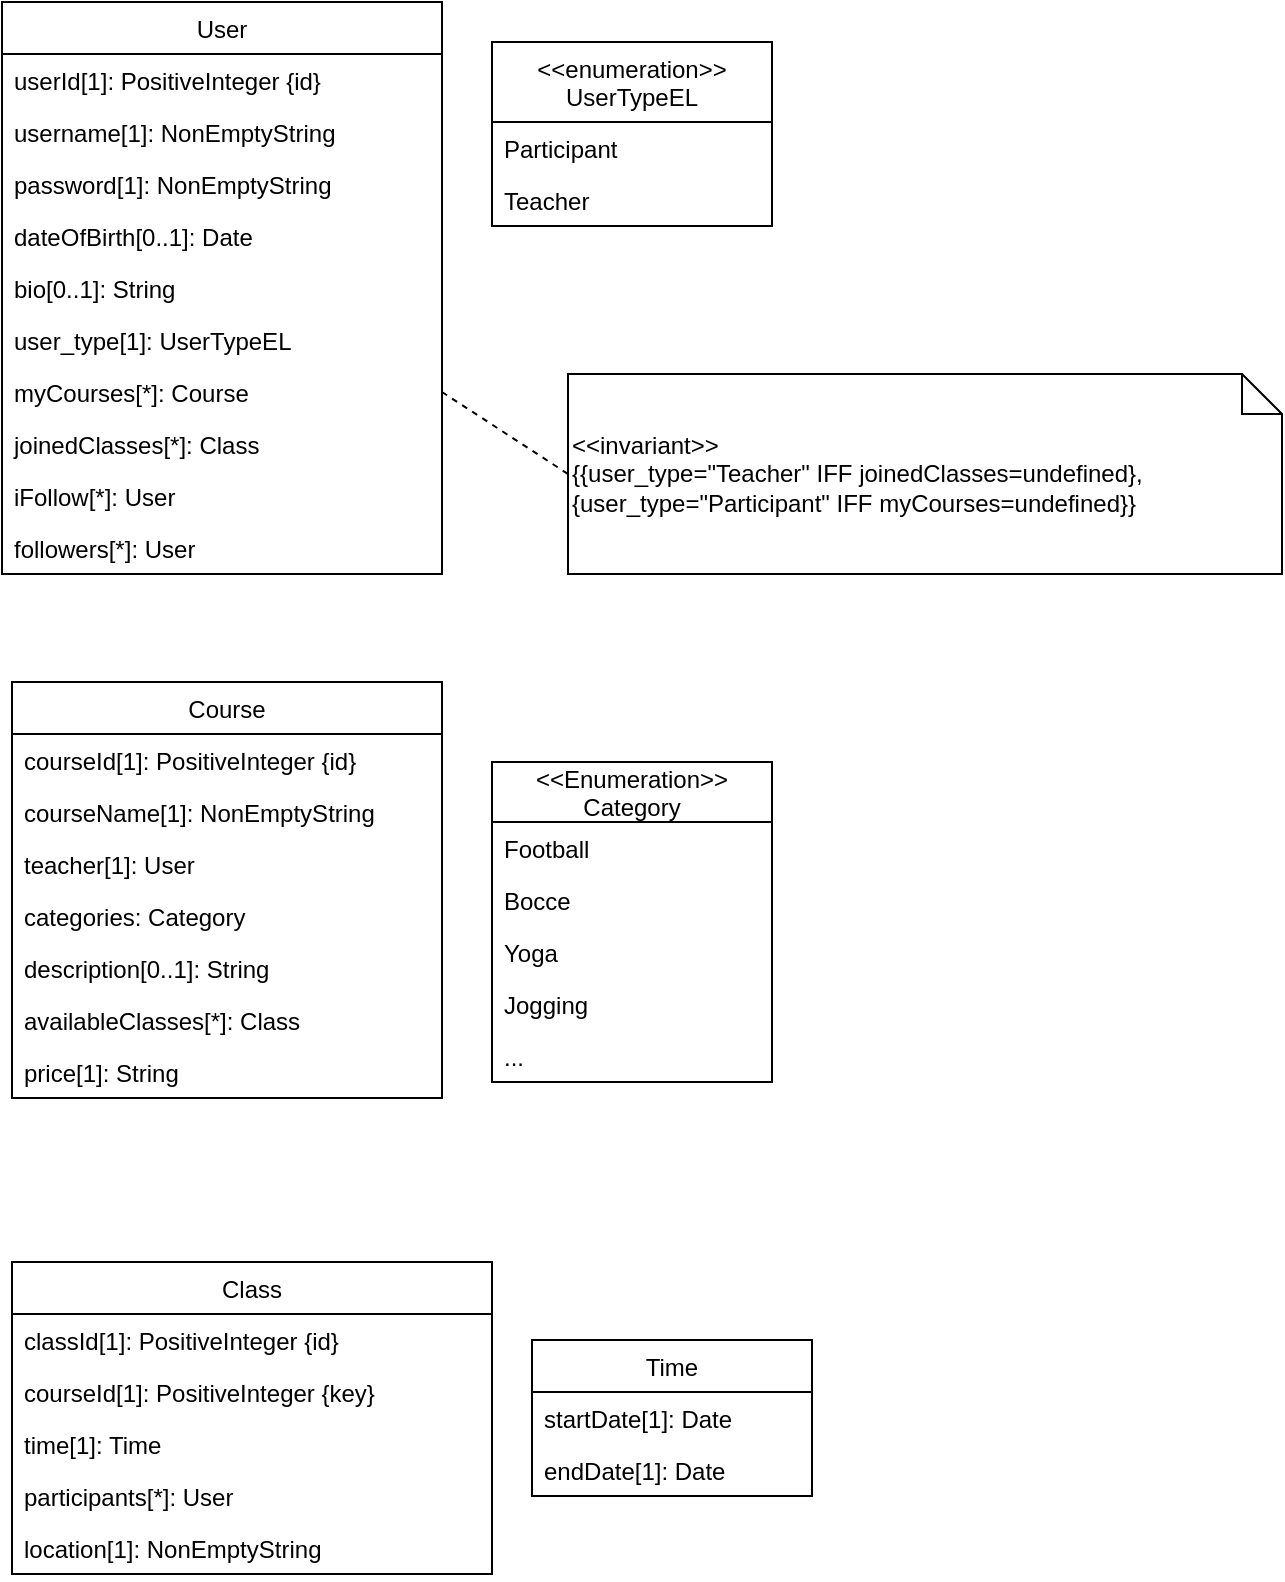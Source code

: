 <mxfile version="14.8.0" type="device"><diagram id="GvXAfusLc3PfZ7gOD72V" name="Page-1"><mxGraphModel dx="1673" dy="851" grid="1" gridSize="10" guides="1" tooltips="1" connect="1" arrows="1" fold="1" page="1" pageScale="1" pageWidth="827" pageHeight="1169" math="0" shadow="0"><root><mxCell id="0"/><mxCell id="1" parent="0"/><mxCell id="XZAeZRrQW0MeqcIuj02z-5" value="Course" style="swimlane;fontStyle=0;childLayout=stackLayout;horizontal=1;startSize=26;fillColor=none;horizontalStack=0;resizeParent=1;resizeParentMax=0;resizeLast=0;collapsible=1;marginBottom=0;" parent="1" vertex="1"><mxGeometry x="25" y="380" width="215" height="208" as="geometry"/></mxCell><mxCell id="XZAeZRrQW0MeqcIuj02z-6" value="courseId[1]: PositiveInteger {id}" style="text;strokeColor=none;fillColor=none;align=left;verticalAlign=top;spacingLeft=4;spacingRight=4;overflow=hidden;rotatable=0;points=[[0,0.5],[1,0.5]];portConstraint=eastwest;" parent="XZAeZRrQW0MeqcIuj02z-5" vertex="1"><mxGeometry y="26" width="215" height="26" as="geometry"/></mxCell><mxCell id="XZAeZRrQW0MeqcIuj02z-58" value="courseName[1]: NonEmptyString" style="text;strokeColor=none;fillColor=none;align=left;verticalAlign=top;spacingLeft=4;spacingRight=4;overflow=hidden;rotatable=0;points=[[0,0.5],[1,0.5]];portConstraint=eastwest;" parent="XZAeZRrQW0MeqcIuj02z-5" vertex="1"><mxGeometry y="52" width="215" height="26" as="geometry"/></mxCell><mxCell id="XZAeZRrQW0MeqcIuj02z-7" value="teacher[1]: User" style="text;strokeColor=none;fillColor=none;align=left;verticalAlign=top;spacingLeft=4;spacingRight=4;overflow=hidden;rotatable=0;points=[[0,0.5],[1,0.5]];portConstraint=eastwest;" parent="XZAeZRrQW0MeqcIuj02z-5" vertex="1"><mxGeometry y="78" width="215" height="26" as="geometry"/></mxCell><mxCell id="XZAeZRrQW0MeqcIuj02z-56" value="categories: Category" style="text;strokeColor=none;fillColor=none;align=left;verticalAlign=top;spacingLeft=4;spacingRight=4;overflow=hidden;rotatable=0;points=[[0,0.5],[1,0.5]];portConstraint=eastwest;" parent="XZAeZRrQW0MeqcIuj02z-5" vertex="1"><mxGeometry y="104" width="215" height="26" as="geometry"/></mxCell><mxCell id="XZAeZRrQW0MeqcIuj02z-57" value="description[0..1]: String" style="text;strokeColor=none;fillColor=none;align=left;verticalAlign=top;spacingLeft=4;spacingRight=4;overflow=hidden;rotatable=0;points=[[0,0.5],[1,0.5]];portConstraint=eastwest;" parent="XZAeZRrQW0MeqcIuj02z-5" vertex="1"><mxGeometry y="130" width="215" height="26" as="geometry"/></mxCell><mxCell id="OdAjSRN0fNHjk4ZXI_o6-42" value="availableClasses[*]: Class" style="text;strokeColor=none;fillColor=none;align=left;verticalAlign=top;spacingLeft=4;spacingRight=4;overflow=hidden;rotatable=0;points=[[0,0.5],[1,0.5]];portConstraint=eastwest;" vertex="1" parent="XZAeZRrQW0MeqcIuj02z-5"><mxGeometry y="156" width="215" height="26" as="geometry"/></mxCell><mxCell id="XZAeZRrQW0MeqcIuj02z-8" value="price[1]: String" style="text;strokeColor=none;fillColor=none;align=left;verticalAlign=top;spacingLeft=4;spacingRight=4;overflow=hidden;rotatable=0;points=[[0,0.5],[1,0.5]];portConstraint=eastwest;" parent="XZAeZRrQW0MeqcIuj02z-5" vertex="1"><mxGeometry y="182" width="215" height="26" as="geometry"/></mxCell><mxCell id="XZAeZRrQW0MeqcIuj02z-9" value="User" style="swimlane;fontStyle=0;childLayout=stackLayout;horizontal=1;startSize=26;fillColor=none;horizontalStack=0;resizeParent=1;resizeParentMax=0;resizeLast=0;collapsible=1;marginBottom=0;" parent="1" vertex="1"><mxGeometry x="20" y="40" width="220" height="286" as="geometry"/></mxCell><mxCell id="XZAeZRrQW0MeqcIuj02z-10" value="userId[1]: PositiveInteger {id}" style="text;strokeColor=none;fillColor=none;align=left;verticalAlign=top;spacingLeft=4;spacingRight=4;overflow=hidden;rotatable=0;points=[[0,0.5],[1,0.5]];portConstraint=eastwest;" parent="XZAeZRrQW0MeqcIuj02z-9" vertex="1"><mxGeometry y="26" width="220" height="26" as="geometry"/></mxCell><mxCell id="XZAeZRrQW0MeqcIuj02z-11" value="username[1]: NonEmptyString" style="text;strokeColor=none;fillColor=none;align=left;verticalAlign=top;spacingLeft=4;spacingRight=4;overflow=hidden;rotatable=0;points=[[0,0.5],[1,0.5]];portConstraint=eastwest;" parent="XZAeZRrQW0MeqcIuj02z-9" vertex="1"><mxGeometry y="52" width="220" height="26" as="geometry"/></mxCell><mxCell id="XZAeZRrQW0MeqcIuj02z-46" value="password[1]: NonEmptyString" style="text;strokeColor=none;fillColor=none;align=left;verticalAlign=top;spacingLeft=4;spacingRight=4;overflow=hidden;rotatable=0;points=[[0,0.5],[1,0.5]];portConstraint=eastwest;" parent="XZAeZRrQW0MeqcIuj02z-9" vertex="1"><mxGeometry y="78" width="220" height="26" as="geometry"/></mxCell><mxCell id="XZAeZRrQW0MeqcIuj02z-47" value="dateOfBirth[0..1]: Date" style="text;strokeColor=none;fillColor=none;align=left;verticalAlign=top;spacingLeft=4;spacingRight=4;overflow=hidden;rotatable=0;points=[[0,0.5],[1,0.5]];portConstraint=eastwest;" parent="XZAeZRrQW0MeqcIuj02z-9" vertex="1"><mxGeometry y="104" width="220" height="26" as="geometry"/></mxCell><mxCell id="OdAjSRN0fNHjk4ZXI_o6-9" value="bio[0..1]: String" style="text;strokeColor=none;fillColor=none;align=left;verticalAlign=top;spacingLeft=4;spacingRight=4;overflow=hidden;rotatable=0;points=[[0,0.5],[1,0.5]];portConstraint=eastwest;" vertex="1" parent="XZAeZRrQW0MeqcIuj02z-9"><mxGeometry y="130" width="220" height="26" as="geometry"/></mxCell><mxCell id="XZAeZRrQW0MeqcIuj02z-48" value="user_type[1]: UserTypeEL" style="text;strokeColor=none;fillColor=none;align=left;verticalAlign=top;spacingLeft=4;spacingRight=4;overflow=hidden;rotatable=0;points=[[0,0.5],[1,0.5]];portConstraint=eastwest;" parent="XZAeZRrQW0MeqcIuj02z-9" vertex="1"><mxGeometry y="156" width="220" height="26" as="geometry"/></mxCell><mxCell id="OdAjSRN0fNHjk4ZXI_o6-10" value="myCourses[*]: Course" style="text;strokeColor=none;fillColor=none;align=left;verticalAlign=top;spacingLeft=4;spacingRight=4;overflow=hidden;rotatable=0;points=[[0,0.5],[1,0.5]];portConstraint=eastwest;" vertex="1" parent="XZAeZRrQW0MeqcIuj02z-9"><mxGeometry y="182" width="220" height="26" as="geometry"/></mxCell><mxCell id="XZAeZRrQW0MeqcIuj02z-49" value="joinedClasses[*]: Class" style="text;strokeColor=none;fillColor=none;align=left;verticalAlign=top;spacingLeft=4;spacingRight=4;overflow=hidden;rotatable=0;points=[[0,0.5],[1,0.5]];portConstraint=eastwest;" parent="XZAeZRrQW0MeqcIuj02z-9" vertex="1"><mxGeometry y="208" width="220" height="26" as="geometry"/></mxCell><mxCell id="XZAeZRrQW0MeqcIuj02z-50" value="iFollow[*]: User" style="text;strokeColor=none;fillColor=none;align=left;verticalAlign=top;spacingLeft=4;spacingRight=4;overflow=hidden;rotatable=0;points=[[0,0.5],[1,0.5]];portConstraint=eastwest;" parent="XZAeZRrQW0MeqcIuj02z-9" vertex="1"><mxGeometry y="234" width="220" height="26" as="geometry"/></mxCell><mxCell id="XZAeZRrQW0MeqcIuj02z-12" value="followers[*]: User" style="text;strokeColor=none;fillColor=none;align=left;verticalAlign=top;spacingLeft=4;spacingRight=4;overflow=hidden;rotatable=0;points=[[0,0.5],[1,0.5]];portConstraint=eastwest;" parent="XZAeZRrQW0MeqcIuj02z-9" vertex="1"><mxGeometry y="260" width="220" height="26" as="geometry"/></mxCell><mxCell id="XZAeZRrQW0MeqcIuj02z-41" value="Class" style="swimlane;fontStyle=0;childLayout=stackLayout;horizontal=1;startSize=26;fillColor=none;horizontalStack=0;resizeParent=1;resizeParentMax=0;resizeLast=0;collapsible=1;marginBottom=0;" parent="1" vertex="1"><mxGeometry x="25" y="670" width="240" height="156" as="geometry"/></mxCell><mxCell id="XZAeZRrQW0MeqcIuj02z-62" value="classId[1]: PositiveInteger {id}" style="text;strokeColor=none;fillColor=none;align=left;verticalAlign=top;spacingLeft=4;spacingRight=4;overflow=hidden;rotatable=0;points=[[0,0.5],[1,0.5]];portConstraint=eastwest;" parent="XZAeZRrQW0MeqcIuj02z-41" vertex="1"><mxGeometry y="26" width="240" height="26" as="geometry"/></mxCell><mxCell id="XZAeZRrQW0MeqcIuj02z-42" value="courseId[1]: PositiveInteger {key}" style="text;strokeColor=none;fillColor=none;align=left;verticalAlign=top;spacingLeft=4;spacingRight=4;overflow=hidden;rotatable=0;points=[[0,0.5],[1,0.5]];portConstraint=eastwest;" parent="XZAeZRrQW0MeqcIuj02z-41" vertex="1"><mxGeometry y="52" width="240" height="26" as="geometry"/></mxCell><mxCell id="XZAeZRrQW0MeqcIuj02z-43" value="time[1]: Time" style="text;strokeColor=none;fillColor=none;align=left;verticalAlign=top;spacingLeft=4;spacingRight=4;overflow=hidden;rotatable=0;points=[[0,0.5],[1,0.5]];portConstraint=eastwest;" parent="XZAeZRrQW0MeqcIuj02z-41" vertex="1"><mxGeometry y="78" width="240" height="26" as="geometry"/></mxCell><mxCell id="XZAeZRrQW0MeqcIuj02z-63" value="participants[*]: User" style="text;strokeColor=none;fillColor=none;align=left;verticalAlign=top;spacingLeft=4;spacingRight=4;overflow=hidden;rotatable=0;points=[[0,0.5],[1,0.5]];portConstraint=eastwest;" parent="XZAeZRrQW0MeqcIuj02z-41" vertex="1"><mxGeometry y="104" width="240" height="26" as="geometry"/></mxCell><mxCell id="XZAeZRrQW0MeqcIuj02z-44" value="location[1]: NonEmptyString" style="text;strokeColor=none;fillColor=none;align=left;verticalAlign=top;spacingLeft=4;spacingRight=4;overflow=hidden;rotatable=0;points=[[0,0.5],[1,0.5]];portConstraint=eastwest;" parent="XZAeZRrQW0MeqcIuj02z-41" vertex="1"><mxGeometry y="130" width="240" height="26" as="geometry"/></mxCell><mxCell id="OdAjSRN0fNHjk4ZXI_o6-1" value="&lt;&lt;enumeration&gt;&gt;&#xA;UserTypeEL" style="swimlane;fontStyle=0;childLayout=stackLayout;horizontal=1;startSize=40;fillColor=none;horizontalStack=0;resizeParent=1;resizeParentMax=0;resizeLast=0;collapsible=1;marginBottom=0;" vertex="1" parent="1"><mxGeometry x="265" y="60" width="140" height="92" as="geometry"/></mxCell><mxCell id="OdAjSRN0fNHjk4ZXI_o6-2" value="Participant" style="text;strokeColor=none;fillColor=none;align=left;verticalAlign=top;spacingLeft=4;spacingRight=4;overflow=hidden;rotatable=0;points=[[0,0.5],[1,0.5]];portConstraint=eastwest;" vertex="1" parent="OdAjSRN0fNHjk4ZXI_o6-1"><mxGeometry y="40" width="140" height="26" as="geometry"/></mxCell><mxCell id="OdAjSRN0fNHjk4ZXI_o6-3" value="Teacher" style="text;strokeColor=none;fillColor=none;align=left;verticalAlign=top;spacingLeft=4;spacingRight=4;overflow=hidden;rotatable=0;points=[[0,0.5],[1,0.5]];portConstraint=eastwest;" vertex="1" parent="OdAjSRN0fNHjk4ZXI_o6-1"><mxGeometry y="66" width="140" height="26" as="geometry"/></mxCell><mxCell id="OdAjSRN0fNHjk4ZXI_o6-23" value="Time" style="swimlane;fontStyle=0;childLayout=stackLayout;horizontal=1;startSize=26;fillColor=none;horizontalStack=0;resizeParent=1;resizeParentMax=0;resizeLast=0;collapsible=1;marginBottom=0;" vertex="1" parent="1"><mxGeometry x="285" y="709" width="140" height="78" as="geometry"/></mxCell><mxCell id="OdAjSRN0fNHjk4ZXI_o6-24" value="startDate[1]: Date" style="text;strokeColor=none;fillColor=none;align=left;verticalAlign=top;spacingLeft=4;spacingRight=4;overflow=hidden;rotatable=0;points=[[0,0.5],[1,0.5]];portConstraint=eastwest;" vertex="1" parent="OdAjSRN0fNHjk4ZXI_o6-23"><mxGeometry y="26" width="140" height="26" as="geometry"/></mxCell><mxCell id="OdAjSRN0fNHjk4ZXI_o6-25" value="endDate[1]: Date" style="text;strokeColor=none;fillColor=none;align=left;verticalAlign=top;spacingLeft=4;spacingRight=4;overflow=hidden;rotatable=0;points=[[0,0.5],[1,0.5]];portConstraint=eastwest;" vertex="1" parent="OdAjSRN0fNHjk4ZXI_o6-23"><mxGeometry y="52" width="140" height="26" as="geometry"/></mxCell><mxCell id="OdAjSRN0fNHjk4ZXI_o6-28" value="&lt;&lt;Enumeration&gt;&gt;&#xA;Category" style="swimlane;fontStyle=0;childLayout=stackLayout;horizontal=1;startSize=30;fillColor=none;horizontalStack=0;resizeParent=1;resizeParentMax=0;resizeLast=0;collapsible=1;marginBottom=0;" vertex="1" parent="1"><mxGeometry x="265" y="420" width="140" height="160" as="geometry"/></mxCell><mxCell id="OdAjSRN0fNHjk4ZXI_o6-29" value="Football" style="text;strokeColor=none;fillColor=none;align=left;verticalAlign=top;spacingLeft=4;spacingRight=4;overflow=hidden;rotatable=0;points=[[0,0.5],[1,0.5]];portConstraint=eastwest;" vertex="1" parent="OdAjSRN0fNHjk4ZXI_o6-28"><mxGeometry y="30" width="140" height="26" as="geometry"/></mxCell><mxCell id="OdAjSRN0fNHjk4ZXI_o6-30" value="Bocce" style="text;strokeColor=none;fillColor=none;align=left;verticalAlign=top;spacingLeft=4;spacingRight=4;overflow=hidden;rotatable=0;points=[[0,0.5],[1,0.5]];portConstraint=eastwest;" vertex="1" parent="OdAjSRN0fNHjk4ZXI_o6-28"><mxGeometry y="56" width="140" height="26" as="geometry"/></mxCell><mxCell id="OdAjSRN0fNHjk4ZXI_o6-36" value="Yoga" style="text;strokeColor=none;fillColor=none;align=left;verticalAlign=top;spacingLeft=4;spacingRight=4;overflow=hidden;rotatable=0;points=[[0,0.5],[1,0.5]];portConstraint=eastwest;" vertex="1" parent="OdAjSRN0fNHjk4ZXI_o6-28"><mxGeometry y="82" width="140" height="26" as="geometry"/></mxCell><mxCell id="OdAjSRN0fNHjk4ZXI_o6-37" value="Jogging" style="text;strokeColor=none;fillColor=none;align=left;verticalAlign=top;spacingLeft=4;spacingRight=4;overflow=hidden;rotatable=0;points=[[0,0.5],[1,0.5]];portConstraint=eastwest;" vertex="1" parent="OdAjSRN0fNHjk4ZXI_o6-28"><mxGeometry y="108" width="140" height="26" as="geometry"/></mxCell><mxCell id="OdAjSRN0fNHjk4ZXI_o6-31" value="..." style="text;strokeColor=none;fillColor=none;align=left;verticalAlign=top;spacingLeft=4;spacingRight=4;overflow=hidden;rotatable=0;points=[[0,0.5],[1,0.5]];portConstraint=eastwest;" vertex="1" parent="OdAjSRN0fNHjk4ZXI_o6-28"><mxGeometry y="134" width="140" height="26" as="geometry"/></mxCell><mxCell id="OdAjSRN0fNHjk4ZXI_o6-39" value="&lt;div align=&quot;left&quot;&gt;&amp;lt;&amp;lt;invariant&amp;gt;&amp;gt;&lt;/div&gt;&lt;div align=&quot;left&quot;&gt;{{user_type=&quot;Teacher&quot; IFF joinedClasses=undefined},&lt;/div&gt;&lt;div align=&quot;left&quot;&gt;{user_type=&quot;Participant&quot; IFF myCourses=undefined}}&lt;/div&gt;" style="shape=note;size=20;whiteSpace=wrap;html=1;align=left;" vertex="1" parent="1"><mxGeometry x="303" y="226" width="357" height="100" as="geometry"/></mxCell><mxCell id="OdAjSRN0fNHjk4ZXI_o6-40" value="" style="endArrow=none;html=1;exitX=1;exitY=0.5;exitDx=0;exitDy=0;entryX=0;entryY=0.5;entryDx=0;entryDy=0;entryPerimeter=0;dashed=1;" edge="1" parent="1" source="OdAjSRN0fNHjk4ZXI_o6-10" target="OdAjSRN0fNHjk4ZXI_o6-39"><mxGeometry width="50" height="50" relative="1" as="geometry"><mxPoint x="250" y="470" as="sourcePoint"/><mxPoint x="300" y="420" as="targetPoint"/></mxGeometry></mxCell></root></mxGraphModel></diagram></mxfile>